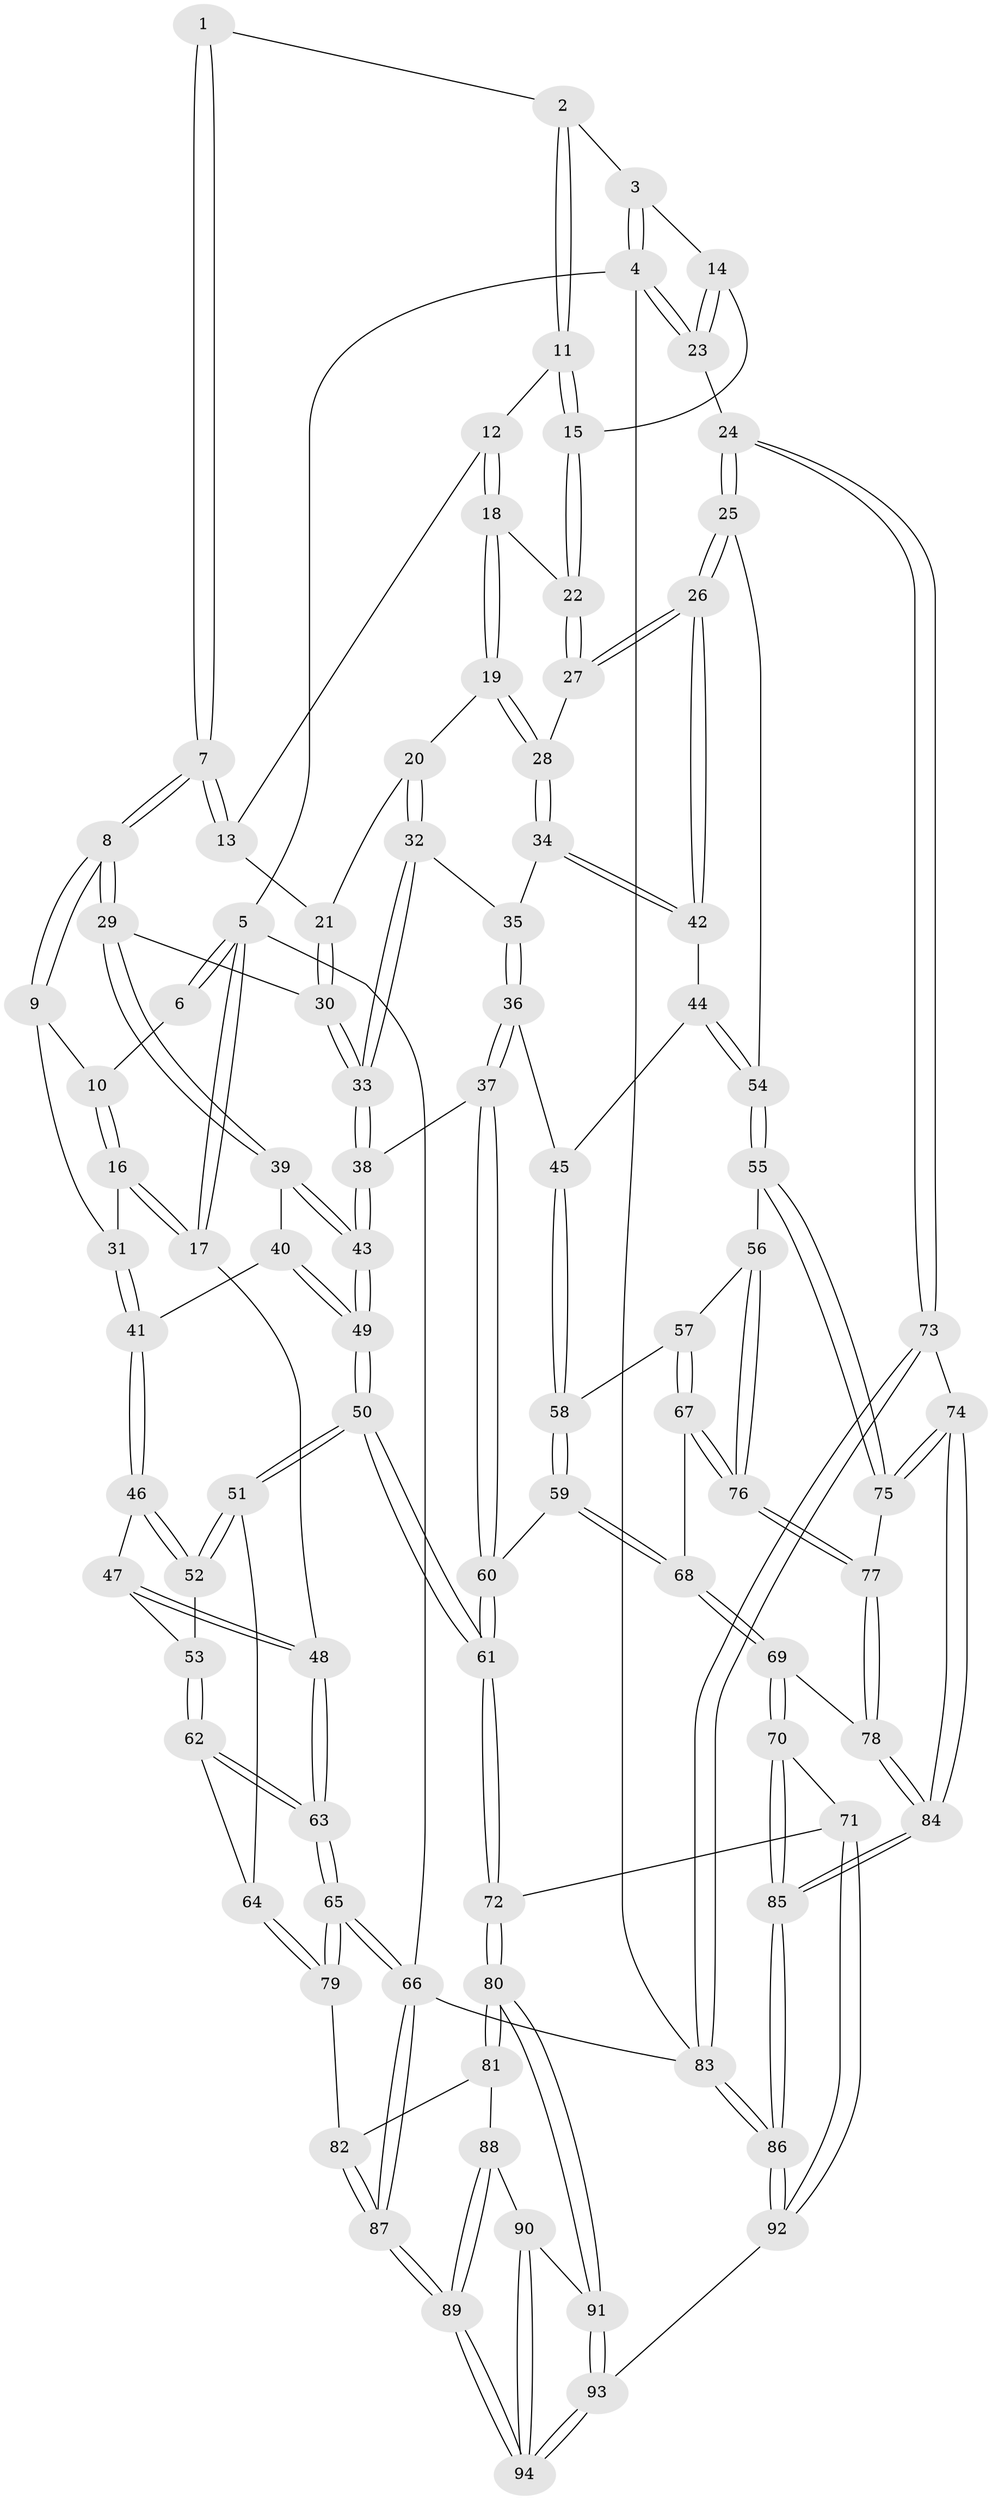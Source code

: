 // coarse degree distribution, {4: 0.2857142857142857, 3: 0.08928571428571429, 2: 0.017857142857142856, 5: 0.39285714285714285, 6: 0.16071428571428573, 7: 0.05357142857142857}
// Generated by graph-tools (version 1.1) at 2025/05/03/04/25 22:05:09]
// undirected, 94 vertices, 232 edges
graph export_dot {
graph [start="1"]
  node [color=gray90,style=filled];
  1 [pos="+0.36657469093193273+0"];
  2 [pos="+0.7590378179927455+0"];
  3 [pos="+0.8789918094384357+0"];
  4 [pos="+1+0"];
  5 [pos="+0+0"];
  6 [pos="+0.11823745419872454+0"];
  7 [pos="+0.38710045865544307+0.10526717074708555"];
  8 [pos="+0.3733805086741308+0.15234638702120923"];
  9 [pos="+0.2856597440571272+0.14962857532600674"];
  10 [pos="+0.156463573316749+0.054386962997340464"];
  11 [pos="+0.7195928677004616+0"];
  12 [pos="+0.7149244194181577+0.005996113174873663"];
  13 [pos="+0.6532052629812812+0.035015959784502566"];
  14 [pos="+0.9504813841809753+0.10614881929092697"];
  15 [pos="+0.9081103253837536+0.12008681073994704"];
  16 [pos="+0+0.19703768765193921"];
  17 [pos="+0+0.2085492999479319"];
  18 [pos="+0.7204027482804399+0.0872375748390961"];
  19 [pos="+0.7191378940437642+0.13330688108454525"];
  20 [pos="+0.652068676447486+0.21806478897866322"];
  21 [pos="+0.5498091224896215+0.1897980070373316"];
  22 [pos="+0.8837044358635311+0.16124767283493213"];
  23 [pos="+1+0.2335263197435028"];
  24 [pos="+1+0.4276568166627567"];
  25 [pos="+0.9918995297098312+0.40406896879001747"];
  26 [pos="+0.946924098174712+0.3626296600194709"];
  27 [pos="+0.855764761461757+0.25016614015846583"];
  28 [pos="+0.8208243676639608+0.23754086958390122"];
  29 [pos="+0.38042565242894705+0.16848348523281692"];
  30 [pos="+0.44161358732398476+0.19360486605526256"];
  31 [pos="+0.1207137696161888+0.23205688912298358"];
  32 [pos="+0.6532195675583151+0.23478038940552906"];
  33 [pos="+0.5459748121375538+0.31739021683072777"];
  34 [pos="+0.7105287921438962+0.30527867913186163"];
  35 [pos="+0.6592405242694104+0.24734387296611413"];
  36 [pos="+0.5857992140984996+0.41438771709476147"];
  37 [pos="+0.580935213590315+0.4153186636941006"];
  38 [pos="+0.5680838357999013+0.41101230732864147"];
  39 [pos="+0.3631296048426579+0.24428562979615812"];
  40 [pos="+0.3109063069189607+0.33337805247643"];
  41 [pos="+0.18797545418748204+0.3534177899618201"];
  42 [pos="+0.7124659379883765+0.32850003518365695"];
  43 [pos="+0.4950538988475625+0.4333821657367836"];
  44 [pos="+0.6870857005959807+0.40054674751340835"];
  45 [pos="+0.6596289500588525+0.41396567480881"];
  46 [pos="+0.17583211880972638+0.3731119823976704"];
  47 [pos="+0.04057653005116265+0.3596549070157098"];
  48 [pos="+0+0.2421963581076285"];
  49 [pos="+0.35515108114119737+0.5694475190231376"];
  50 [pos="+0.34818724754902797+0.5896036431627885"];
  51 [pos="+0.2688619276637613+0.574578712793406"];
  52 [pos="+0.16182323440465676+0.45818244968670674"];
  53 [pos="+0.12712522357676256+0.46207997672265283"];
  54 [pos="+0.8643442440211498+0.461687753514564"];
  55 [pos="+0.7860459967400462+0.5568109073905285"];
  56 [pos="+0.7730104022985089+0.5678644745195383"];
  57 [pos="+0.7166247894056451+0.5491578590256335"];
  58 [pos="+0.706427703027983+0.5435333456203689"];
  59 [pos="+0.6027859612038936+0.5581053689604601"];
  60 [pos="+0.6002737697747089+0.5565404971639943"];
  61 [pos="+0.3758822202387898+0.6419110078453207"];
  62 [pos="+0+0.525077403922257"];
  63 [pos="+0+0.47537252534154784"];
  64 [pos="+0.11088871012657259+0.6364925940600109"];
  65 [pos="+0+0.8433130905097985"];
  66 [pos="+0+1"];
  67 [pos="+0.6490289597682521+0.6311788018043856"];
  68 [pos="+0.6290221516383848+0.635738325739679"];
  69 [pos="+0.5992422304337335+0.7203361205163464"];
  70 [pos="+0.5462376922139425+0.7580172261832897"];
  71 [pos="+0.4058450153376532+0.7336887754681188"];
  72 [pos="+0.395334405306818+0.7307796103541896"];
  73 [pos="+1+0.5855435794322438"];
  74 [pos="+0.951736819693359+0.6802203116277732"];
  75 [pos="+0.9504545051088427+0.6798371843094734"];
  76 [pos="+0.7650980571242862+0.6443588950885704"];
  77 [pos="+0.7669988375634094+0.6555929331009973"];
  78 [pos="+0.7516519194534003+0.7114138264286933"];
  79 [pos="+0.07124335287648101+0.75425698143364"];
  80 [pos="+0.3888989088172753+0.7404382419953007"];
  81 [pos="+0.16326747478097242+0.82025622043946"];
  82 [pos="+0.1552197888141764+0.8192636573090266"];
  83 [pos="+1+1"];
  84 [pos="+0.8109991396400239+0.8486193234883704"];
  85 [pos="+0.7953141584438658+1"];
  86 [pos="+0.8201282669941254+1"];
  87 [pos="+0+1"];
  88 [pos="+0.17826065572968675+0.854713841443329"];
  89 [pos="+0.12624586102584365+1"];
  90 [pos="+0.2690281473572179+0.9992158051282645"];
  91 [pos="+0.383313455908599+0.7986134501574238"];
  92 [pos="+0.6740563136534821+1"];
  93 [pos="+0.5146255122303744+1"];
  94 [pos="+0.2346987402113191+1"];
  1 -- 2;
  1 -- 7;
  1 -- 7;
  2 -- 3;
  2 -- 11;
  2 -- 11;
  3 -- 4;
  3 -- 4;
  3 -- 14;
  4 -- 5;
  4 -- 23;
  4 -- 23;
  4 -- 83;
  5 -- 6;
  5 -- 6;
  5 -- 17;
  5 -- 17;
  5 -- 66;
  6 -- 10;
  7 -- 8;
  7 -- 8;
  7 -- 13;
  7 -- 13;
  8 -- 9;
  8 -- 9;
  8 -- 29;
  8 -- 29;
  9 -- 10;
  9 -- 31;
  10 -- 16;
  10 -- 16;
  11 -- 12;
  11 -- 15;
  11 -- 15;
  12 -- 13;
  12 -- 18;
  12 -- 18;
  13 -- 21;
  14 -- 15;
  14 -- 23;
  14 -- 23;
  15 -- 22;
  15 -- 22;
  16 -- 17;
  16 -- 17;
  16 -- 31;
  17 -- 48;
  18 -- 19;
  18 -- 19;
  18 -- 22;
  19 -- 20;
  19 -- 28;
  19 -- 28;
  20 -- 21;
  20 -- 32;
  20 -- 32;
  21 -- 30;
  21 -- 30;
  22 -- 27;
  22 -- 27;
  23 -- 24;
  24 -- 25;
  24 -- 25;
  24 -- 73;
  24 -- 73;
  25 -- 26;
  25 -- 26;
  25 -- 54;
  26 -- 27;
  26 -- 27;
  26 -- 42;
  26 -- 42;
  27 -- 28;
  28 -- 34;
  28 -- 34;
  29 -- 30;
  29 -- 39;
  29 -- 39;
  30 -- 33;
  30 -- 33;
  31 -- 41;
  31 -- 41;
  32 -- 33;
  32 -- 33;
  32 -- 35;
  33 -- 38;
  33 -- 38;
  34 -- 35;
  34 -- 42;
  34 -- 42;
  35 -- 36;
  35 -- 36;
  36 -- 37;
  36 -- 37;
  36 -- 45;
  37 -- 38;
  37 -- 60;
  37 -- 60;
  38 -- 43;
  38 -- 43;
  39 -- 40;
  39 -- 43;
  39 -- 43;
  40 -- 41;
  40 -- 49;
  40 -- 49;
  41 -- 46;
  41 -- 46;
  42 -- 44;
  43 -- 49;
  43 -- 49;
  44 -- 45;
  44 -- 54;
  44 -- 54;
  45 -- 58;
  45 -- 58;
  46 -- 47;
  46 -- 52;
  46 -- 52;
  47 -- 48;
  47 -- 48;
  47 -- 53;
  48 -- 63;
  48 -- 63;
  49 -- 50;
  49 -- 50;
  50 -- 51;
  50 -- 51;
  50 -- 61;
  50 -- 61;
  51 -- 52;
  51 -- 52;
  51 -- 64;
  52 -- 53;
  53 -- 62;
  53 -- 62;
  54 -- 55;
  54 -- 55;
  55 -- 56;
  55 -- 75;
  55 -- 75;
  56 -- 57;
  56 -- 76;
  56 -- 76;
  57 -- 58;
  57 -- 67;
  57 -- 67;
  58 -- 59;
  58 -- 59;
  59 -- 60;
  59 -- 68;
  59 -- 68;
  60 -- 61;
  60 -- 61;
  61 -- 72;
  61 -- 72;
  62 -- 63;
  62 -- 63;
  62 -- 64;
  63 -- 65;
  63 -- 65;
  64 -- 79;
  64 -- 79;
  65 -- 66;
  65 -- 66;
  65 -- 79;
  65 -- 79;
  66 -- 87;
  66 -- 87;
  66 -- 83;
  67 -- 68;
  67 -- 76;
  67 -- 76;
  68 -- 69;
  68 -- 69;
  69 -- 70;
  69 -- 70;
  69 -- 78;
  70 -- 71;
  70 -- 85;
  70 -- 85;
  71 -- 72;
  71 -- 92;
  71 -- 92;
  72 -- 80;
  72 -- 80;
  73 -- 74;
  73 -- 83;
  73 -- 83;
  74 -- 75;
  74 -- 75;
  74 -- 84;
  74 -- 84;
  75 -- 77;
  76 -- 77;
  76 -- 77;
  77 -- 78;
  77 -- 78;
  78 -- 84;
  78 -- 84;
  79 -- 82;
  80 -- 81;
  80 -- 81;
  80 -- 91;
  80 -- 91;
  81 -- 82;
  81 -- 88;
  82 -- 87;
  82 -- 87;
  83 -- 86;
  83 -- 86;
  84 -- 85;
  84 -- 85;
  85 -- 86;
  85 -- 86;
  86 -- 92;
  86 -- 92;
  87 -- 89;
  87 -- 89;
  88 -- 89;
  88 -- 89;
  88 -- 90;
  89 -- 94;
  89 -- 94;
  90 -- 91;
  90 -- 94;
  90 -- 94;
  91 -- 93;
  91 -- 93;
  92 -- 93;
  93 -- 94;
  93 -- 94;
}
